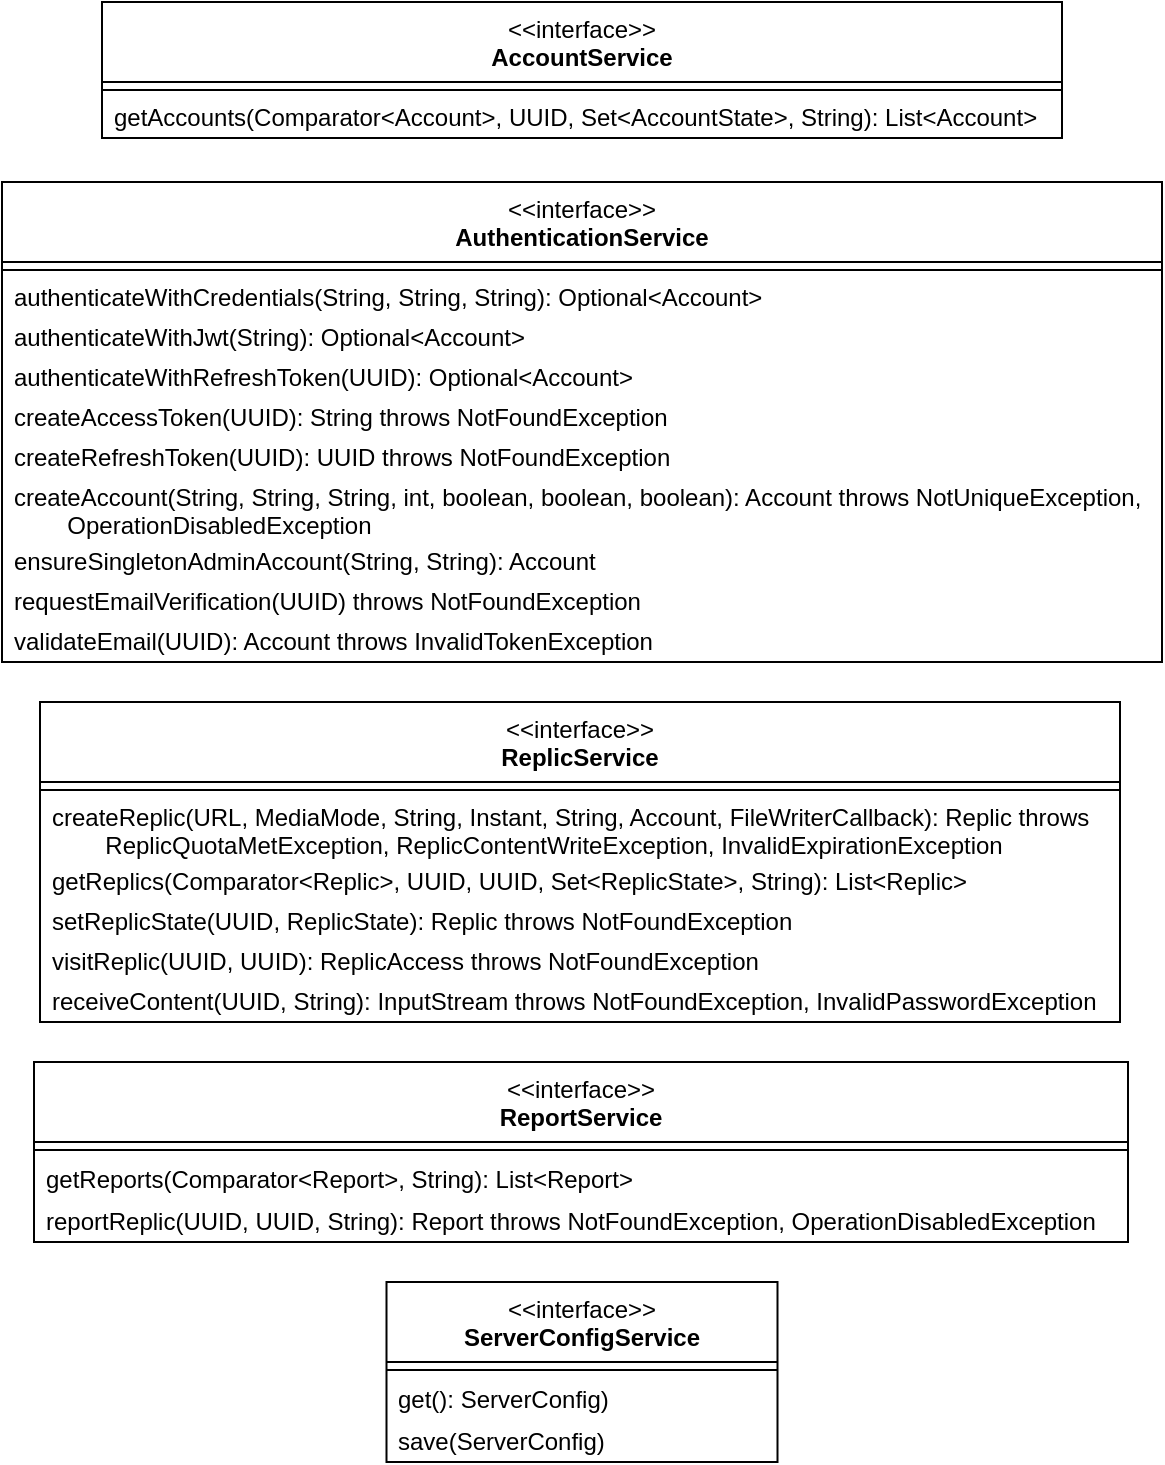 <mxfile version="22.1.22" type="embed">
  <diagram name="Seite-1" id="tv3RCUC1lsHie5otSo7a">
    <mxGraphModel dx="436" dy="400" grid="1" gridSize="10" guides="1" tooltips="1" connect="1" arrows="1" fold="1" page="1" pageScale="1" pageWidth="827" pageHeight="1169" math="0" shadow="0">
      <root>
        <mxCell id="0" />
        <mxCell id="1" parent="0" />
        <mxCell id="or_CeoF1ms0C0JRZWl1a-1" value="&amp;lt;&amp;lt;interface&amp;gt;&amp;gt;&lt;br&gt;&lt;b&gt;AccountService&lt;/b&gt;&lt;div&gt;&lt;br/&gt;&lt;/div&gt;" style="swimlane;fontStyle=0;align=center;verticalAlign=top;childLayout=stackLayout;horizontal=1;startSize=40;horizontalStack=0;resizeParent=1;resizeParentMax=0;resizeLast=0;collapsible=0;marginBottom=0;html=1;whiteSpace=wrap;" parent="1" vertex="1">
          <mxGeometry x="174" y="40" width="480" height="68" as="geometry" />
        </mxCell>
        <mxCell id="or_CeoF1ms0C0JRZWl1a-6" value="" style="line;strokeWidth=1;fillColor=none;align=left;verticalAlign=middle;spacingTop=-1;spacingLeft=3;spacingRight=3;rotatable=0;labelPosition=right;points=[];portConstraint=eastwest;" parent="or_CeoF1ms0C0JRZWl1a-1" vertex="1">
          <mxGeometry y="40" width="480" height="8" as="geometry" />
        </mxCell>
        <mxCell id="or_CeoF1ms0C0JRZWl1a-8" value="getAccounts(Comparator&amp;lt;Account&amp;gt;, UUID, Set&amp;lt;AccountState&amp;gt;, String): List&amp;lt;Account&amp;gt;" style="text;html=1;strokeColor=none;fillColor=none;align=left;verticalAlign=middle;spacingLeft=4;spacingRight=4;overflow=hidden;rotatable=0;points=[[0,0.5],[1,0.5]];portConstraint=eastwest;whiteSpace=wrap;" parent="or_CeoF1ms0C0JRZWl1a-1" vertex="1">
          <mxGeometry y="48" width="480" height="20" as="geometry" />
        </mxCell>
        <mxCell id="or_CeoF1ms0C0JRZWl1a-9" value="&amp;lt;&amp;lt;interface&amp;gt;&amp;gt;&lt;br&gt;&lt;b&gt;AuthenticationService&lt;/b&gt;&lt;div&gt;&lt;br&gt;&lt;/div&gt;" style="swimlane;fontStyle=0;align=center;verticalAlign=top;childLayout=stackLayout;horizontal=1;startSize=40;horizontalStack=0;resizeParent=1;resizeParentMax=0;resizeLast=0;collapsible=0;marginBottom=0;html=1;whiteSpace=wrap;" parent="1" vertex="1">
          <mxGeometry x="124" y="130" width="580" height="240" as="geometry" />
        </mxCell>
        <mxCell id="or_CeoF1ms0C0JRZWl1a-10" value="" style="line;strokeWidth=1;fillColor=none;align=left;verticalAlign=middle;spacingTop=-1;spacingLeft=3;spacingRight=3;rotatable=0;labelPosition=right;points=[];portConstraint=eastwest;" parent="or_CeoF1ms0C0JRZWl1a-9" vertex="1">
          <mxGeometry y="40" width="580" height="8" as="geometry" />
        </mxCell>
        <mxCell id="or_CeoF1ms0C0JRZWl1a-11" value="authenticateWithCredentials(String, String, String): Optional&amp;lt;Account&amp;gt;" style="text;html=1;strokeColor=none;fillColor=none;align=left;verticalAlign=middle;spacingLeft=4;spacingRight=4;overflow=hidden;rotatable=0;points=[[0,0.5],[1,0.5]];portConstraint=eastwest;whiteSpace=wrap;" parent="or_CeoF1ms0C0JRZWl1a-9" vertex="1">
          <mxGeometry y="48" width="580" height="20" as="geometry" />
        </mxCell>
        <mxCell id="or_CeoF1ms0C0JRZWl1a-12" value="authenticateWithJwt(String): Optional&amp;lt;Account&amp;gt;" style="text;html=1;strokeColor=none;fillColor=none;align=left;verticalAlign=middle;spacingLeft=4;spacingRight=4;overflow=hidden;rotatable=0;points=[[0,0.5],[1,0.5]];portConstraint=eastwest;whiteSpace=wrap;" parent="or_CeoF1ms0C0JRZWl1a-9" vertex="1">
          <mxGeometry y="68" width="580" height="20" as="geometry" />
        </mxCell>
        <mxCell id="or_CeoF1ms0C0JRZWl1a-13" value="authenticateWithRefreshToken(UUID): Optional&amp;lt;Account&amp;gt;" style="text;html=1;strokeColor=none;fillColor=none;align=left;verticalAlign=middle;spacingLeft=4;spacingRight=4;overflow=hidden;rotatable=0;points=[[0,0.5],[1,0.5]];portConstraint=eastwest;whiteSpace=wrap;" parent="or_CeoF1ms0C0JRZWl1a-9" vertex="1">
          <mxGeometry y="88" width="580" height="20" as="geometry" />
        </mxCell>
        <mxCell id="or_CeoF1ms0C0JRZWl1a-14" value="createAccessToken(UUID): String throws NotFoundException" style="text;html=1;strokeColor=none;fillColor=none;align=left;verticalAlign=middle;spacingLeft=4;spacingRight=4;overflow=hidden;rotatable=0;points=[[0,0.5],[1,0.5]];portConstraint=eastwest;whiteSpace=wrap;" parent="or_CeoF1ms0C0JRZWl1a-9" vertex="1">
          <mxGeometry y="108" width="580" height="20" as="geometry" />
        </mxCell>
        <mxCell id="or_CeoF1ms0C0JRZWl1a-15" value="createRefreshToken(UUID): UUID throws NotFoundException" style="text;html=1;strokeColor=none;fillColor=none;align=left;verticalAlign=middle;spacingLeft=4;spacingRight=4;overflow=hidden;rotatable=0;points=[[0,0.5],[1,0.5]];portConstraint=eastwest;whiteSpace=wrap;" parent="or_CeoF1ms0C0JRZWl1a-9" vertex="1">
          <mxGeometry y="128" width="580" height="20" as="geometry" />
        </mxCell>
        <mxCell id="or_CeoF1ms0C0JRZWl1a-16" value="createAccount(String, String, String, int, boolean, boolean, boolean): Account throws NotUniqueException, &lt;span style=&quot;white-space: pre;&quot;&gt;&#x9;&lt;/span&gt;OperationDisabledException" style="text;html=1;strokeColor=none;fillColor=none;align=left;verticalAlign=middle;spacingLeft=4;spacingRight=4;overflow=hidden;rotatable=0;points=[[0,0.5],[1,0.5]];portConstraint=eastwest;whiteSpace=wrap;" parent="or_CeoF1ms0C0JRZWl1a-9" vertex="1">
          <mxGeometry y="148" width="580" height="32" as="geometry" />
        </mxCell>
        <mxCell id="2" value="ensureSingletonAdminAccount(String, String): Account" style="text;html=1;strokeColor=none;fillColor=none;align=left;verticalAlign=middle;spacingLeft=4;spacingRight=4;overflow=hidden;rotatable=0;points=[[0,0.5],[1,0.5]];portConstraint=eastwest;whiteSpace=wrap;" vertex="1" parent="or_CeoF1ms0C0JRZWl1a-9">
          <mxGeometry y="180" width="580" height="20" as="geometry" />
        </mxCell>
        <mxCell id="or_CeoF1ms0C0JRZWl1a-17" value="requestEmailVerification(UUID) throws NotFoundException" style="text;html=1;strokeColor=none;fillColor=none;align=left;verticalAlign=middle;spacingLeft=4;spacingRight=4;overflow=hidden;rotatable=0;points=[[0,0.5],[1,0.5]];portConstraint=eastwest;whiteSpace=wrap;" parent="or_CeoF1ms0C0JRZWl1a-9" vertex="1">
          <mxGeometry y="200" width="580" height="20" as="geometry" />
        </mxCell>
        <mxCell id="or_CeoF1ms0C0JRZWl1a-18" value="validateEmail(UUID): Account throws InvalidTokenException" style="text;html=1;strokeColor=none;fillColor=none;align=left;verticalAlign=middle;spacingLeft=4;spacingRight=4;overflow=hidden;rotatable=0;points=[[0,0.5],[1,0.5]];portConstraint=eastwest;whiteSpace=wrap;" parent="or_CeoF1ms0C0JRZWl1a-9" vertex="1">
          <mxGeometry y="220" width="580" height="20" as="geometry" />
        </mxCell>
        <mxCell id="or_CeoF1ms0C0JRZWl1a-19" value="&amp;lt;&amp;lt;interface&amp;gt;&amp;gt;&lt;br&gt;&lt;b&gt;ReplicService&lt;/b&gt;&lt;div&gt;&lt;br&gt;&lt;/div&gt;" style="swimlane;fontStyle=0;align=center;verticalAlign=top;childLayout=stackLayout;horizontal=1;startSize=40;horizontalStack=0;resizeParent=1;resizeParentMax=0;resizeLast=0;collapsible=0;marginBottom=0;html=1;whiteSpace=wrap;" parent="1" vertex="1">
          <mxGeometry x="143" y="390" width="540" height="160" as="geometry" />
        </mxCell>
        <mxCell id="or_CeoF1ms0C0JRZWl1a-20" value="" style="line;strokeWidth=1;fillColor=none;align=left;verticalAlign=middle;spacingTop=-1;spacingLeft=3;spacingRight=3;rotatable=0;labelPosition=right;points=[];portConstraint=eastwest;" parent="or_CeoF1ms0C0JRZWl1a-19" vertex="1">
          <mxGeometry y="40" width="540" height="8" as="geometry" />
        </mxCell>
        <mxCell id="or_CeoF1ms0C0JRZWl1a-21" value="&lt;div&gt;createReplic(URL, MediaMode, String, Instant, String, Account, FileWriterCallback): Replic throws&lt;/div&gt;&lt;div&gt;&lt;span style=&quot;white-space: pre;&quot;&gt;&#x9;ReplicQuotaMetException, ReplicContentWriteException, InvalidExpirationException&lt;/span&gt;&lt;/div&gt;" style="text;html=1;strokeColor=none;fillColor=none;align=left;verticalAlign=middle;spacingLeft=4;spacingRight=4;overflow=hidden;rotatable=0;points=[[0,0.5],[1,0.5]];portConstraint=eastwest;whiteSpace=wrap;" parent="or_CeoF1ms0C0JRZWl1a-19" vertex="1">
          <mxGeometry y="48" width="540" height="32" as="geometry" />
        </mxCell>
        <mxCell id="or_CeoF1ms0C0JRZWl1a-22" value="getReplics(Comparator&amp;lt;Replic&amp;gt;, UUID, UUID, Set&amp;lt;ReplicState&amp;gt;, String): List&amp;lt;Replic&amp;gt;" style="text;html=1;strokeColor=none;fillColor=none;align=left;verticalAlign=middle;spacingLeft=4;spacingRight=4;overflow=hidden;rotatable=0;points=[[0,0.5],[1,0.5]];portConstraint=eastwest;whiteSpace=wrap;" parent="or_CeoF1ms0C0JRZWl1a-19" vertex="1">
          <mxGeometry y="80" width="540" height="20" as="geometry" />
        </mxCell>
        <mxCell id="or_CeoF1ms0C0JRZWl1a-23" value="setReplicState(UUID, ReplicState): Replic throws NotFoundException" style="text;html=1;strokeColor=none;fillColor=none;align=left;verticalAlign=middle;spacingLeft=4;spacingRight=4;overflow=hidden;rotatable=0;points=[[0,0.5],[1,0.5]];portConstraint=eastwest;whiteSpace=wrap;" parent="or_CeoF1ms0C0JRZWl1a-19" vertex="1">
          <mxGeometry y="100" width="540" height="20" as="geometry" />
        </mxCell>
        <mxCell id="or_CeoF1ms0C0JRZWl1a-24" value="visitReplic(UUID, UUID): ReplicAccess throws NotFoundException" style="text;html=1;strokeColor=none;fillColor=none;align=left;verticalAlign=middle;spacingLeft=4;spacingRight=4;overflow=hidden;rotatable=0;points=[[0,0.5],[1,0.5]];portConstraint=eastwest;whiteSpace=wrap;" parent="or_CeoF1ms0C0JRZWl1a-19" vertex="1">
          <mxGeometry y="120" width="540" height="20" as="geometry" />
        </mxCell>
        <mxCell id="or_CeoF1ms0C0JRZWl1a-25" value="receiveContent(UUID, String): InputStream throws NotFoundException, InvalidPasswordException" style="text;html=1;strokeColor=none;fillColor=none;align=left;verticalAlign=middle;spacingLeft=4;spacingRight=4;overflow=hidden;rotatable=0;points=[[0,0.5],[1,0.5]];portConstraint=eastwest;whiteSpace=wrap;" parent="or_CeoF1ms0C0JRZWl1a-19" vertex="1">
          <mxGeometry y="140" width="540" height="20" as="geometry" />
        </mxCell>
        <mxCell id="or_CeoF1ms0C0JRZWl1a-29" value="&amp;lt;&amp;lt;interface&amp;gt;&amp;gt;&lt;br&gt;&lt;b&gt;ReportService&lt;/b&gt;&lt;div&gt;&lt;br&gt;&lt;/div&gt;" style="swimlane;fontStyle=0;align=center;verticalAlign=top;childLayout=stackLayout;horizontal=1;startSize=40;horizontalStack=0;resizeParent=1;resizeParentMax=0;resizeLast=0;collapsible=0;marginBottom=0;html=1;whiteSpace=wrap;" parent="1" vertex="1">
          <mxGeometry x="140" y="570" width="547" height="90" as="geometry" />
        </mxCell>
        <mxCell id="or_CeoF1ms0C0JRZWl1a-30" value="" style="line;strokeWidth=1;fillColor=none;align=left;verticalAlign=middle;spacingTop=-1;spacingLeft=3;spacingRight=3;rotatable=0;labelPosition=right;points=[];portConstraint=eastwest;" parent="or_CeoF1ms0C0JRZWl1a-29" vertex="1">
          <mxGeometry y="40" width="547" height="8" as="geometry" />
        </mxCell>
        <mxCell id="or_CeoF1ms0C0JRZWl1a-31" value="getReports(Comparator&amp;lt;Report&amp;gt;, String): List&amp;lt;Report&amp;gt;" style="text;html=1;strokeColor=none;fillColor=none;align=left;verticalAlign=middle;spacingLeft=4;spacingRight=4;overflow=hidden;rotatable=0;points=[[0,0.5],[1,0.5]];portConstraint=eastwest;whiteSpace=wrap;" parent="or_CeoF1ms0C0JRZWl1a-29" vertex="1">
          <mxGeometry y="48" width="547" height="22" as="geometry" />
        </mxCell>
        <mxCell id="or_CeoF1ms0C0JRZWl1a-32" value="reportReplic(UUID, UUID, String): Report throws NotFoundException, OperationDisabledException" style="text;html=1;strokeColor=none;fillColor=none;align=left;verticalAlign=middle;spacingLeft=4;spacingRight=4;overflow=hidden;rotatable=0;points=[[0,0.5],[1,0.5]];portConstraint=eastwest;whiteSpace=wrap;" parent="or_CeoF1ms0C0JRZWl1a-29" vertex="1">
          <mxGeometry y="70" width="547" height="20" as="geometry" />
        </mxCell>
        <mxCell id="or_CeoF1ms0C0JRZWl1a-36" value="&amp;lt;&amp;lt;interface&amp;gt;&amp;gt;&lt;br&gt;&lt;b&gt;ServerConfigService&lt;/b&gt;&lt;div&gt;&lt;br&gt;&lt;/div&gt;" style="swimlane;fontStyle=0;align=center;verticalAlign=top;childLayout=stackLayout;horizontal=1;startSize=40;horizontalStack=0;resizeParent=1;resizeParentMax=0;resizeLast=0;collapsible=0;marginBottom=0;html=1;whiteSpace=wrap;" parent="1" vertex="1">
          <mxGeometry x="316.25" y="680" width="195.5" height="90" as="geometry" />
        </mxCell>
        <mxCell id="or_CeoF1ms0C0JRZWl1a-37" value="" style="line;strokeWidth=1;fillColor=none;align=left;verticalAlign=middle;spacingTop=-1;spacingLeft=3;spacingRight=3;rotatable=0;labelPosition=right;points=[];portConstraint=eastwest;" parent="or_CeoF1ms0C0JRZWl1a-36" vertex="1">
          <mxGeometry y="40" width="195.5" height="8" as="geometry" />
        </mxCell>
        <mxCell id="or_CeoF1ms0C0JRZWl1a-38" value="get(): ServerConfig)" style="text;html=1;strokeColor=none;fillColor=none;align=left;verticalAlign=middle;spacingLeft=4;spacingRight=4;overflow=hidden;rotatable=0;points=[[0,0.5],[1,0.5]];portConstraint=eastwest;whiteSpace=wrap;" parent="or_CeoF1ms0C0JRZWl1a-36" vertex="1">
          <mxGeometry y="48" width="195.5" height="22" as="geometry" />
        </mxCell>
        <mxCell id="or_CeoF1ms0C0JRZWl1a-39" value="save(ServerConfig)" style="text;html=1;strokeColor=none;fillColor=none;align=left;verticalAlign=middle;spacingLeft=4;spacingRight=4;overflow=hidden;rotatable=0;points=[[0,0.5],[1,0.5]];portConstraint=eastwest;whiteSpace=wrap;" parent="or_CeoF1ms0C0JRZWl1a-36" vertex="1">
          <mxGeometry y="70" width="195.5" height="20" as="geometry" />
        </mxCell>
      </root>
    </mxGraphModel>
  </diagram>
</mxfile>
